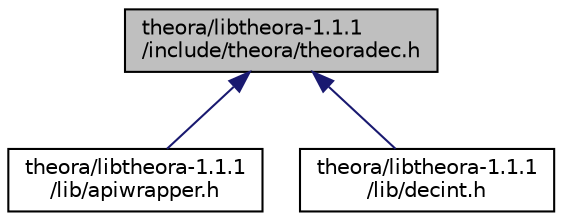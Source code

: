 digraph "theora/libtheora-1.1.1/include/theora/theoradec.h"
{
  edge [fontname="Helvetica",fontsize="10",labelfontname="Helvetica",labelfontsize="10"];
  node [fontname="Helvetica",fontsize="10",shape=record];
  Node1 [label="theora/libtheora-1.1.1\l/include/theora/theoradec.h",height=0.2,width=0.4,color="black", fillcolor="grey75", style="filled", fontcolor="black"];
  Node1 -> Node2 [dir="back",color="midnightblue",fontsize="10",style="solid",fontname="Helvetica"];
  Node2 [label="theora/libtheora-1.1.1\l/lib/apiwrapper.h",height=0.2,width=0.4,color="black", fillcolor="white", style="filled",URL="$apiwrapper_8h_source.html"];
  Node1 -> Node3 [dir="back",color="midnightblue",fontsize="10",style="solid",fontname="Helvetica"];
  Node3 [label="theora/libtheora-1.1.1\l/lib/decint.h",height=0.2,width=0.4,color="black", fillcolor="white", style="filled",URL="$decint_8h_source.html"];
}
